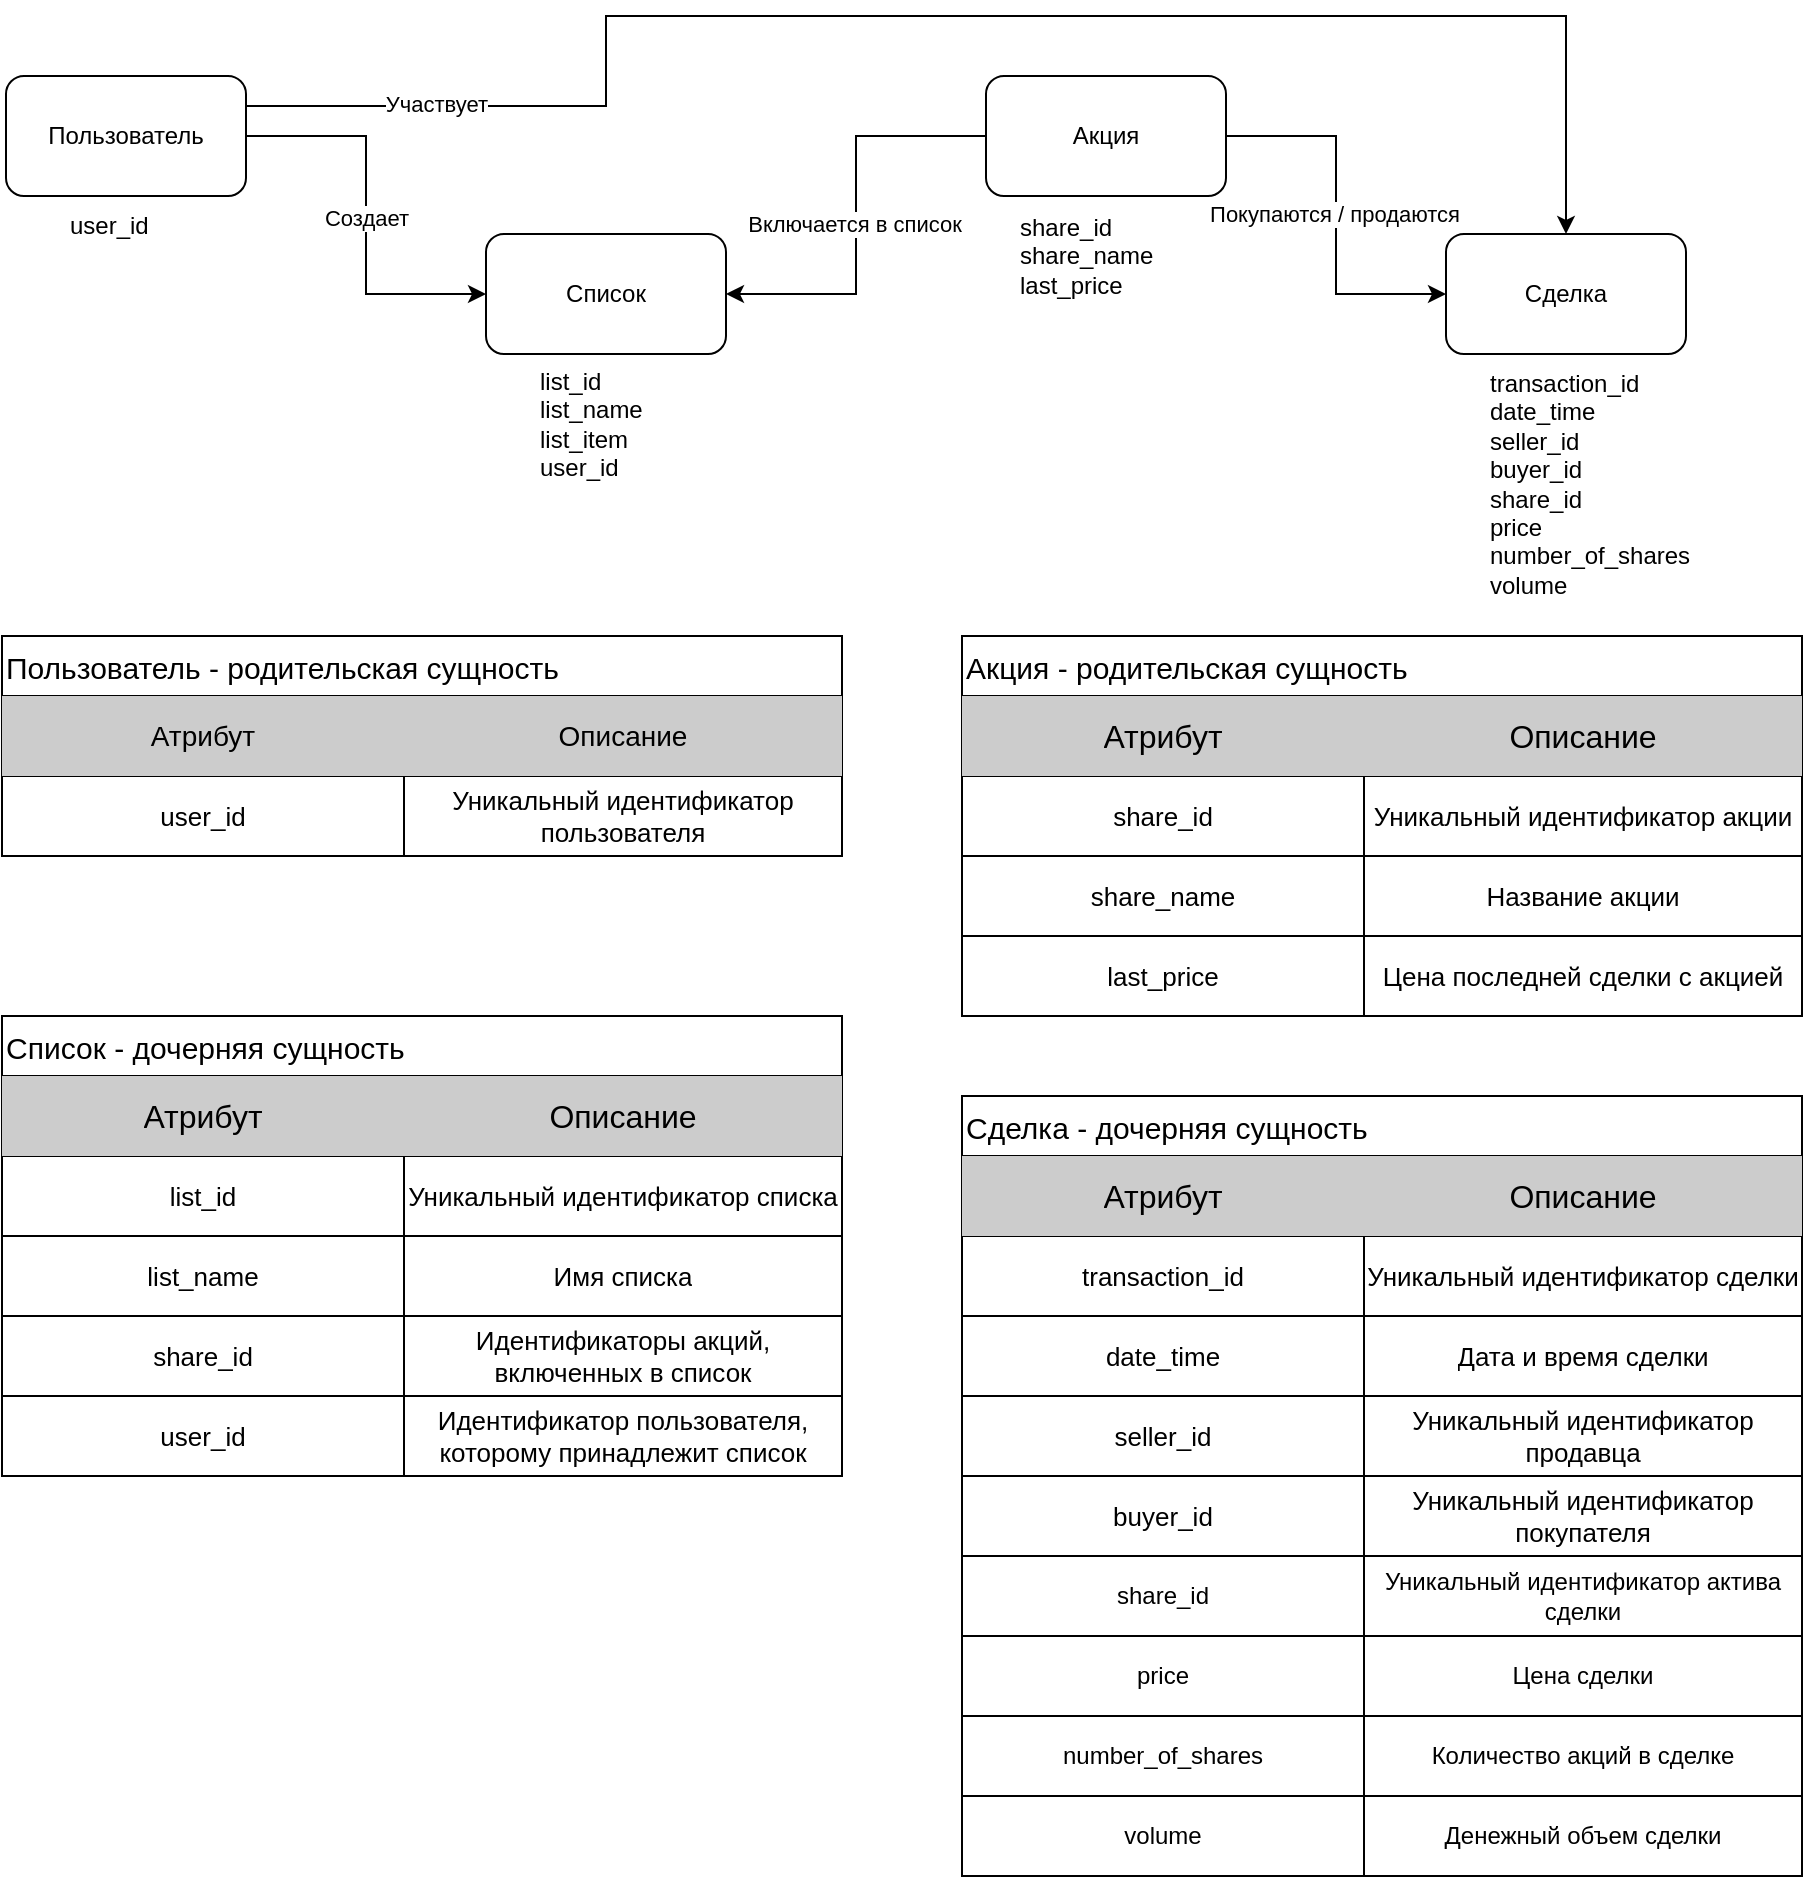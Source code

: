 <mxfile version="24.8.3">
  <diagram name="Страница — 1" id="YbbHAE8J195UFDHrGTiC">
    <mxGraphModel dx="926" dy="533" grid="1" gridSize="10" guides="1" tooltips="1" connect="1" arrows="1" fold="1" page="1" pageScale="1" pageWidth="827" pageHeight="1169" math="0" shadow="0">
      <root>
        <mxCell id="0" />
        <mxCell id="1" parent="0" />
        <mxCell id="F27iOUZIT30cQbde1KCi-5" style="edgeStyle=orthogonalEdgeStyle;rounded=0;orthogonalLoop=1;jettySize=auto;html=1;exitX=1;exitY=0.5;exitDx=0;exitDy=0;entryX=0;entryY=0.5;entryDx=0;entryDy=0;" edge="1" parent="1" source="F27iOUZIT30cQbde1KCi-1" target="F27iOUZIT30cQbde1KCi-2">
          <mxGeometry relative="1" as="geometry" />
        </mxCell>
        <mxCell id="F27iOUZIT30cQbde1KCi-12" value="Создает" style="edgeLabel;html=1;align=center;verticalAlign=middle;resizable=0;points=[];" vertex="1" connectable="0" parent="F27iOUZIT30cQbde1KCi-5">
          <mxGeometry x="0.013" relative="1" as="geometry">
            <mxPoint as="offset" />
          </mxGeometry>
        </mxCell>
        <mxCell id="F27iOUZIT30cQbde1KCi-14" style="edgeStyle=orthogonalEdgeStyle;rounded=0;orthogonalLoop=1;jettySize=auto;html=1;exitX=1;exitY=0.25;exitDx=0;exitDy=0;entryX=0.5;entryY=0;entryDx=0;entryDy=0;" edge="1" parent="1" source="F27iOUZIT30cQbde1KCi-1" target="F27iOUZIT30cQbde1KCi-4">
          <mxGeometry relative="1" as="geometry">
            <Array as="points">
              <mxPoint x="392" y="75" />
              <mxPoint x="392" y="30" />
              <mxPoint x="872" y="30" />
            </Array>
          </mxGeometry>
        </mxCell>
        <mxCell id="F27iOUZIT30cQbde1KCi-15" value="Участвует" style="edgeLabel;html=1;align=center;verticalAlign=middle;resizable=0;points=[];" vertex="1" connectable="0" parent="F27iOUZIT30cQbde1KCi-14">
          <mxGeometry x="-0.775" y="-2" relative="1" as="geometry">
            <mxPoint x="3" y="-3" as="offset" />
          </mxGeometry>
        </mxCell>
        <mxCell id="F27iOUZIT30cQbde1KCi-1" value="Пользователь" style="rounded=1;whiteSpace=wrap;html=1;" vertex="1" parent="1">
          <mxGeometry x="92" y="60" width="120" height="60" as="geometry" />
        </mxCell>
        <mxCell id="F27iOUZIT30cQbde1KCi-6" style="edgeStyle=orthogonalEdgeStyle;rounded=0;orthogonalLoop=1;jettySize=auto;html=1;exitX=1;exitY=0.5;exitDx=0;exitDy=0;entryX=0;entryY=0.5;entryDx=0;entryDy=0;endArrow=none;endFill=0;startArrow=classic;startFill=1;" edge="1" parent="1" source="F27iOUZIT30cQbde1KCi-2" target="F27iOUZIT30cQbde1KCi-3">
          <mxGeometry relative="1" as="geometry" />
        </mxCell>
        <mxCell id="F27iOUZIT30cQbde1KCi-13" value="Включается в список" style="edgeLabel;html=1;align=center;verticalAlign=middle;resizable=0;points=[];" vertex="1" connectable="0" parent="F27iOUZIT30cQbde1KCi-6">
          <mxGeometry x="-0.037" y="1" relative="1" as="geometry">
            <mxPoint as="offset" />
          </mxGeometry>
        </mxCell>
        <mxCell id="F27iOUZIT30cQbde1KCi-2" value="Список" style="rounded=1;whiteSpace=wrap;html=1;" vertex="1" parent="1">
          <mxGeometry x="332" y="139" width="120" height="60" as="geometry" />
        </mxCell>
        <mxCell id="F27iOUZIT30cQbde1KCi-7" style="edgeStyle=orthogonalEdgeStyle;rounded=0;orthogonalLoop=1;jettySize=auto;html=1;exitX=1;exitY=0.5;exitDx=0;exitDy=0;entryX=0;entryY=0.5;entryDx=0;entryDy=0;" edge="1" parent="1" source="F27iOUZIT30cQbde1KCi-3" target="F27iOUZIT30cQbde1KCi-4">
          <mxGeometry relative="1" as="geometry" />
        </mxCell>
        <mxCell id="F27iOUZIT30cQbde1KCi-16" value="Покупаются / продаются" style="edgeLabel;html=1;align=center;verticalAlign=middle;resizable=0;points=[];" vertex="1" connectable="0" parent="F27iOUZIT30cQbde1KCi-7">
          <mxGeometry x="-0.05" y="-3" relative="1" as="geometry">
            <mxPoint x="2" y="4" as="offset" />
          </mxGeometry>
        </mxCell>
        <mxCell id="F27iOUZIT30cQbde1KCi-3" value="Акция" style="rounded=1;whiteSpace=wrap;html=1;" vertex="1" parent="1">
          <mxGeometry x="582" y="60" width="120" height="60" as="geometry" />
        </mxCell>
        <mxCell id="F27iOUZIT30cQbde1KCi-4" value="Сделка" style="rounded=1;whiteSpace=wrap;html=1;" vertex="1" parent="1">
          <mxGeometry x="812" y="139" width="120" height="60" as="geometry" />
        </mxCell>
        <mxCell id="F27iOUZIT30cQbde1KCi-8" value="user_id" style="text;html=1;align=left;verticalAlign=middle;resizable=0;points=[];autosize=1;strokeColor=none;fillColor=none;" vertex="1" parent="1">
          <mxGeometry x="122" y="120" width="60" height="30" as="geometry" />
        </mxCell>
        <mxCell id="F27iOUZIT30cQbde1KCi-9" value="list_id&lt;div&gt;list_name&lt;/div&gt;&lt;div&gt;list_item&lt;/div&gt;&lt;div&gt;user_id&lt;/div&gt;" style="text;html=1;align=left;verticalAlign=middle;resizable=0;points=[];autosize=1;strokeColor=none;fillColor=none;" vertex="1" parent="1">
          <mxGeometry x="357" y="199" width="70" height="70" as="geometry" />
        </mxCell>
        <mxCell id="F27iOUZIT30cQbde1KCi-10" value="transaction_id&lt;div&gt;date_time&lt;div&gt;seller_id&lt;div&gt;buyer&lt;span style=&quot;background-color: initial;&quot;&gt;_id&lt;/span&gt;&lt;/div&gt;&lt;div&gt;share_id&lt;/div&gt;&lt;div&gt;price&lt;/div&gt;&lt;/div&gt;&lt;div&gt;number_of_shares&lt;/div&gt;&lt;div&gt;volume&lt;/div&gt;&lt;/div&gt;" style="text;html=1;align=left;verticalAlign=middle;resizable=0;points=[];autosize=1;strokeColor=none;fillColor=none;" vertex="1" parent="1">
          <mxGeometry x="832" y="199" width="120" height="130" as="geometry" />
        </mxCell>
        <mxCell id="F27iOUZIT30cQbde1KCi-11" value="share_id&lt;div&gt;share_name&lt;br&gt;&lt;div&gt;last_price&lt;/div&gt;&lt;/div&gt;" style="text;html=1;align=left;verticalAlign=middle;resizable=0;points=[];autosize=1;strokeColor=none;fillColor=none;" vertex="1" parent="1">
          <mxGeometry x="597" y="120" width="90" height="60" as="geometry" />
        </mxCell>
        <mxCell id="F27iOUZIT30cQbde1KCi-17" value="Пользователь - родительская сущность" style="shape=table;startSize=30;container=1;collapsible=0;childLayout=tableLayout;strokeColor=default;fontSize=15;align=left;" vertex="1" parent="1">
          <mxGeometry x="90" y="340" width="420" height="110" as="geometry" />
        </mxCell>
        <mxCell id="F27iOUZIT30cQbde1KCi-18" value="" style="shape=tableRow;horizontal=0;startSize=0;swimlaneHead=0;swimlaneBody=0;strokeColor=inherit;top=0;left=0;bottom=0;right=0;collapsible=0;dropTarget=0;fillColor=none;points=[[0,0.5],[1,0.5]];portConstraint=eastwest;fontSize=16;" vertex="1" parent="F27iOUZIT30cQbde1KCi-17">
          <mxGeometry y="30" width="420" height="40" as="geometry" />
        </mxCell>
        <mxCell id="F27iOUZIT30cQbde1KCi-19" value="Атрибут" style="shape=partialRectangle;html=1;whiteSpace=wrap;connectable=0;strokeColor=inherit;overflow=hidden;fillColor=#CCCCCC;top=0;left=0;bottom=0;right=0;pointerEvents=1;fontSize=14;" vertex="1" parent="F27iOUZIT30cQbde1KCi-18">
          <mxGeometry width="201" height="40" as="geometry">
            <mxRectangle width="201" height="40" as="alternateBounds" />
          </mxGeometry>
        </mxCell>
        <mxCell id="F27iOUZIT30cQbde1KCi-21" value="Описание" style="shape=partialRectangle;html=1;whiteSpace=wrap;connectable=0;strokeColor=inherit;overflow=hidden;fillColor=#CCCCCC;top=0;left=0;bottom=0;right=0;pointerEvents=1;fontSize=14;" vertex="1" parent="F27iOUZIT30cQbde1KCi-18">
          <mxGeometry x="201" width="219" height="40" as="geometry">
            <mxRectangle width="219" height="40" as="alternateBounds" />
          </mxGeometry>
        </mxCell>
        <mxCell id="F27iOUZIT30cQbde1KCi-22" value="" style="shape=tableRow;horizontal=0;startSize=0;swimlaneHead=0;swimlaneBody=0;strokeColor=inherit;top=0;left=0;bottom=0;right=0;collapsible=0;dropTarget=0;fillColor=none;points=[[0,0.5],[1,0.5]];portConstraint=eastwest;fontSize=16;" vertex="1" parent="F27iOUZIT30cQbde1KCi-17">
          <mxGeometry y="70" width="420" height="40" as="geometry" />
        </mxCell>
        <mxCell id="F27iOUZIT30cQbde1KCi-23" value="&lt;span style=&quot;font-size: 13px; text-align: left; text-wrap-mode: nowrap;&quot;&gt;user_id&lt;/span&gt;" style="shape=partialRectangle;html=1;whiteSpace=wrap;connectable=0;strokeColor=inherit;overflow=hidden;fillColor=none;top=0;left=0;bottom=0;right=0;pointerEvents=1;fontSize=13;" vertex="1" parent="F27iOUZIT30cQbde1KCi-22">
          <mxGeometry width="201" height="40" as="geometry">
            <mxRectangle width="201" height="40" as="alternateBounds" />
          </mxGeometry>
        </mxCell>
        <mxCell id="F27iOUZIT30cQbde1KCi-25" value="Уникальный идентификатор пользователя" style="shape=partialRectangle;html=1;whiteSpace=wrap;connectable=0;strokeColor=inherit;overflow=hidden;fillColor=none;top=0;left=0;bottom=0;right=0;pointerEvents=1;fontSize=13;" vertex="1" parent="F27iOUZIT30cQbde1KCi-22">
          <mxGeometry x="201" width="219" height="40" as="geometry">
            <mxRectangle width="219" height="40" as="alternateBounds" />
          </mxGeometry>
        </mxCell>
        <mxCell id="F27iOUZIT30cQbde1KCi-30" value="Список - дочерняя сущность" style="shape=table;startSize=30;container=1;collapsible=0;childLayout=tableLayout;strokeColor=default;fontSize=15;align=left;" vertex="1" parent="1">
          <mxGeometry x="90" y="530" width="420" height="230" as="geometry" />
        </mxCell>
        <mxCell id="F27iOUZIT30cQbde1KCi-31" value="" style="shape=tableRow;horizontal=0;startSize=0;swimlaneHead=0;swimlaneBody=0;strokeColor=inherit;top=0;left=0;bottom=0;right=0;collapsible=0;dropTarget=0;fillColor=none;points=[[0,0.5],[1,0.5]];portConstraint=eastwest;fontSize=14;" vertex="1" parent="F27iOUZIT30cQbde1KCi-30">
          <mxGeometry y="30" width="420" height="40" as="geometry" />
        </mxCell>
        <mxCell id="F27iOUZIT30cQbde1KCi-32" value="Атрибут" style="shape=partialRectangle;html=1;whiteSpace=wrap;connectable=0;strokeColor=inherit;overflow=hidden;fillColor=#CCCCCC;top=0;left=0;bottom=0;right=0;pointerEvents=1;fontSize=16;" vertex="1" parent="F27iOUZIT30cQbde1KCi-31">
          <mxGeometry width="201" height="40" as="geometry">
            <mxRectangle width="201" height="40" as="alternateBounds" />
          </mxGeometry>
        </mxCell>
        <mxCell id="F27iOUZIT30cQbde1KCi-33" value="Описание" style="shape=partialRectangle;html=1;whiteSpace=wrap;connectable=0;strokeColor=inherit;overflow=hidden;fillColor=#CCCCCC;top=0;left=0;bottom=0;right=0;pointerEvents=1;fontSize=16;" vertex="1" parent="F27iOUZIT30cQbde1KCi-31">
          <mxGeometry x="201" width="219" height="40" as="geometry">
            <mxRectangle width="219" height="40" as="alternateBounds" />
          </mxGeometry>
        </mxCell>
        <mxCell id="F27iOUZIT30cQbde1KCi-34" value="" style="shape=tableRow;horizontal=0;startSize=0;swimlaneHead=0;swimlaneBody=0;strokeColor=inherit;top=0;left=0;bottom=0;right=0;collapsible=0;dropTarget=0;fillColor=none;points=[[0,0.5],[1,0.5]];portConstraint=eastwest;fontSize=16;" vertex="1" parent="F27iOUZIT30cQbde1KCi-30">
          <mxGeometry y="70" width="420" height="40" as="geometry" />
        </mxCell>
        <mxCell id="F27iOUZIT30cQbde1KCi-35" value="&lt;span style=&quot;font-size: 13px; text-align: left; text-wrap-mode: nowrap;&quot;&gt;list_id&lt;/span&gt;" style="shape=partialRectangle;html=1;whiteSpace=wrap;connectable=0;strokeColor=inherit;overflow=hidden;fillColor=none;top=0;left=0;bottom=0;right=0;pointerEvents=1;fontSize=13;" vertex="1" parent="F27iOUZIT30cQbde1KCi-34">
          <mxGeometry width="201" height="40" as="geometry">
            <mxRectangle width="201" height="40" as="alternateBounds" />
          </mxGeometry>
        </mxCell>
        <mxCell id="F27iOUZIT30cQbde1KCi-36" value="Уникальный идентификатор списка" style="shape=partialRectangle;html=1;whiteSpace=wrap;connectable=0;strokeColor=inherit;overflow=hidden;fillColor=none;top=0;left=0;bottom=0;right=0;pointerEvents=1;fontSize=13;" vertex="1" parent="F27iOUZIT30cQbde1KCi-34">
          <mxGeometry x="201" width="219" height="40" as="geometry">
            <mxRectangle width="219" height="40" as="alternateBounds" />
          </mxGeometry>
        </mxCell>
        <mxCell id="F27iOUZIT30cQbde1KCi-37" value="" style="shape=tableRow;horizontal=0;startSize=0;swimlaneHead=0;swimlaneBody=0;strokeColor=inherit;top=0;left=0;bottom=0;right=0;collapsible=0;dropTarget=0;fillColor=none;points=[[0,0.5],[1,0.5]];portConstraint=eastwest;fontSize=14;" vertex="1" parent="F27iOUZIT30cQbde1KCi-30">
          <mxGeometry y="110" width="420" height="40" as="geometry" />
        </mxCell>
        <mxCell id="F27iOUZIT30cQbde1KCi-38" value="&lt;span style=&quot;font-size: 13px; text-align: left; text-wrap-mode: nowrap;&quot;&gt;list_name&lt;/span&gt;" style="shape=partialRectangle;html=1;whiteSpace=wrap;connectable=0;strokeColor=inherit;overflow=hidden;fillColor=none;top=0;left=0;bottom=0;right=0;pointerEvents=1;fontSize=13;" vertex="1" parent="F27iOUZIT30cQbde1KCi-37">
          <mxGeometry width="201" height="40" as="geometry">
            <mxRectangle width="201" height="40" as="alternateBounds" />
          </mxGeometry>
        </mxCell>
        <mxCell id="F27iOUZIT30cQbde1KCi-39" value="Имя списка" style="shape=partialRectangle;html=1;whiteSpace=wrap;connectable=0;strokeColor=inherit;overflow=hidden;fillColor=none;top=0;left=0;bottom=0;right=0;pointerEvents=1;fontSize=13;" vertex="1" parent="F27iOUZIT30cQbde1KCi-37">
          <mxGeometry x="201" width="219" height="40" as="geometry">
            <mxRectangle width="219" height="40" as="alternateBounds" />
          </mxGeometry>
        </mxCell>
        <mxCell id="F27iOUZIT30cQbde1KCi-40" style="shape=tableRow;horizontal=0;startSize=0;swimlaneHead=0;swimlaneBody=0;strokeColor=inherit;top=0;left=0;bottom=0;right=0;collapsible=0;dropTarget=0;fillColor=none;points=[[0,0.5],[1,0.5]];portConstraint=eastwest;fontSize=14;" vertex="1" parent="F27iOUZIT30cQbde1KCi-30">
          <mxGeometry y="150" width="420" height="40" as="geometry" />
        </mxCell>
        <mxCell id="F27iOUZIT30cQbde1KCi-41" value="&lt;span style=&quot;font-size: 13px; text-align: left; text-wrap-mode: nowrap;&quot;&gt;share_id&lt;/span&gt;" style="shape=partialRectangle;html=1;whiteSpace=wrap;connectable=0;strokeColor=inherit;overflow=hidden;fillColor=none;top=0;left=0;bottom=0;right=0;pointerEvents=1;fontSize=13;" vertex="1" parent="F27iOUZIT30cQbde1KCi-40">
          <mxGeometry width="201" height="40" as="geometry">
            <mxRectangle width="201" height="40" as="alternateBounds" />
          </mxGeometry>
        </mxCell>
        <mxCell id="F27iOUZIT30cQbde1KCi-42" value="&lt;span style=&quot;font-size: 13px;&quot;&gt;Идентификаторы акций, включенных в список&lt;/span&gt;" style="shape=partialRectangle;html=1;whiteSpace=wrap;connectable=0;strokeColor=inherit;overflow=hidden;fillColor=none;top=0;left=0;bottom=0;right=0;pointerEvents=1;fontSize=13;" vertex="1" parent="F27iOUZIT30cQbde1KCi-40">
          <mxGeometry x="201" width="219" height="40" as="geometry">
            <mxRectangle width="219" height="40" as="alternateBounds" />
          </mxGeometry>
        </mxCell>
        <mxCell id="F27iOUZIT30cQbde1KCi-43" style="shape=tableRow;horizontal=0;startSize=0;swimlaneHead=0;swimlaneBody=0;strokeColor=inherit;top=0;left=0;bottom=0;right=0;collapsible=0;dropTarget=0;fillColor=none;points=[[0,0.5],[1,0.5]];portConstraint=eastwest;fontSize=14;" vertex="1" parent="F27iOUZIT30cQbde1KCi-30">
          <mxGeometry y="190" width="420" height="40" as="geometry" />
        </mxCell>
        <mxCell id="F27iOUZIT30cQbde1KCi-44" value="&lt;span style=&quot;font-size: 13px; text-align: left; text-wrap-mode: nowrap;&quot;&gt;user_id&lt;/span&gt;" style="shape=partialRectangle;html=1;whiteSpace=wrap;connectable=0;strokeColor=inherit;overflow=hidden;fillColor=none;top=0;left=0;bottom=0;right=0;pointerEvents=1;fontSize=13;" vertex="1" parent="F27iOUZIT30cQbde1KCi-43">
          <mxGeometry width="201" height="40" as="geometry">
            <mxRectangle width="201" height="40" as="alternateBounds" />
          </mxGeometry>
        </mxCell>
        <mxCell id="F27iOUZIT30cQbde1KCi-45" value="&lt;span style=&quot;font-size: 13px;&quot;&gt;Идентификатор пользователя, которому принадлежит список&lt;/span&gt;" style="shape=partialRectangle;html=1;whiteSpace=wrap;connectable=0;strokeColor=inherit;overflow=hidden;fillColor=none;top=0;left=0;bottom=0;right=0;pointerEvents=1;fontSize=13;" vertex="1" parent="F27iOUZIT30cQbde1KCi-43">
          <mxGeometry x="201" width="219" height="40" as="geometry">
            <mxRectangle width="219" height="40" as="alternateBounds" />
          </mxGeometry>
        </mxCell>
        <mxCell id="F27iOUZIT30cQbde1KCi-46" value="Акция - родительская сущность" style="shape=table;startSize=30;container=1;collapsible=0;childLayout=tableLayout;strokeColor=default;fontSize=15;align=left;" vertex="1" parent="1">
          <mxGeometry x="570" y="340" width="420" height="190" as="geometry" />
        </mxCell>
        <mxCell id="F27iOUZIT30cQbde1KCi-47" value="" style="shape=tableRow;horizontal=0;startSize=0;swimlaneHead=0;swimlaneBody=0;strokeColor=inherit;top=0;left=0;bottom=0;right=0;collapsible=0;dropTarget=0;fillColor=none;points=[[0,0.5],[1,0.5]];portConstraint=eastwest;fontSize=14;" vertex="1" parent="F27iOUZIT30cQbde1KCi-46">
          <mxGeometry y="30" width="420" height="40" as="geometry" />
        </mxCell>
        <mxCell id="F27iOUZIT30cQbde1KCi-48" value="Атрибут" style="shape=partialRectangle;html=1;whiteSpace=wrap;connectable=0;strokeColor=inherit;overflow=hidden;fillColor=#CCCCCC;top=0;left=0;bottom=0;right=0;pointerEvents=1;fontSize=16;" vertex="1" parent="F27iOUZIT30cQbde1KCi-47">
          <mxGeometry width="201" height="40" as="geometry">
            <mxRectangle width="201" height="40" as="alternateBounds" />
          </mxGeometry>
        </mxCell>
        <mxCell id="F27iOUZIT30cQbde1KCi-49" value="Описание" style="shape=partialRectangle;html=1;whiteSpace=wrap;connectable=0;strokeColor=inherit;overflow=hidden;fillColor=#CCCCCC;top=0;left=0;bottom=0;right=0;pointerEvents=1;fontSize=16;" vertex="1" parent="F27iOUZIT30cQbde1KCi-47">
          <mxGeometry x="201" width="219" height="40" as="geometry">
            <mxRectangle width="219" height="40" as="alternateBounds" />
          </mxGeometry>
        </mxCell>
        <mxCell id="F27iOUZIT30cQbde1KCi-50" value="" style="shape=tableRow;horizontal=0;startSize=0;swimlaneHead=0;swimlaneBody=0;strokeColor=inherit;top=0;left=0;bottom=0;right=0;collapsible=0;dropTarget=0;fillColor=none;points=[[0,0.5],[1,0.5]];portConstraint=eastwest;fontSize=16;" vertex="1" parent="F27iOUZIT30cQbde1KCi-46">
          <mxGeometry y="70" width="420" height="40" as="geometry" />
        </mxCell>
        <mxCell id="F27iOUZIT30cQbde1KCi-51" value="&lt;span style=&quot;font-size: 13px; text-align: left; text-wrap-mode: nowrap;&quot;&gt;share_id&lt;/span&gt;" style="shape=partialRectangle;html=1;whiteSpace=wrap;connectable=0;strokeColor=inherit;overflow=hidden;fillColor=none;top=0;left=0;bottom=0;right=0;pointerEvents=1;fontSize=13;" vertex="1" parent="F27iOUZIT30cQbde1KCi-50">
          <mxGeometry width="201" height="40" as="geometry">
            <mxRectangle width="201" height="40" as="alternateBounds" />
          </mxGeometry>
        </mxCell>
        <mxCell id="F27iOUZIT30cQbde1KCi-52" value="Уникальный идентификатор акции" style="shape=partialRectangle;html=1;whiteSpace=wrap;connectable=0;strokeColor=inherit;overflow=hidden;fillColor=none;top=0;left=0;bottom=0;right=0;pointerEvents=1;fontSize=13;" vertex="1" parent="F27iOUZIT30cQbde1KCi-50">
          <mxGeometry x="201" width="219" height="40" as="geometry">
            <mxRectangle width="219" height="40" as="alternateBounds" />
          </mxGeometry>
        </mxCell>
        <mxCell id="F27iOUZIT30cQbde1KCi-53" value="" style="shape=tableRow;horizontal=0;startSize=0;swimlaneHead=0;swimlaneBody=0;strokeColor=inherit;top=0;left=0;bottom=0;right=0;collapsible=0;dropTarget=0;fillColor=none;points=[[0,0.5],[1,0.5]];portConstraint=eastwest;fontSize=14;" vertex="1" parent="F27iOUZIT30cQbde1KCi-46">
          <mxGeometry y="110" width="420" height="40" as="geometry" />
        </mxCell>
        <mxCell id="F27iOUZIT30cQbde1KCi-54" value="&lt;span style=&quot;font-size: 13px; text-align: left; text-wrap-mode: nowrap;&quot;&gt;share_name&lt;/span&gt;" style="shape=partialRectangle;html=1;whiteSpace=wrap;connectable=0;strokeColor=inherit;overflow=hidden;fillColor=none;top=0;left=0;bottom=0;right=0;pointerEvents=1;fontSize=13;" vertex="1" parent="F27iOUZIT30cQbde1KCi-53">
          <mxGeometry width="201" height="40" as="geometry">
            <mxRectangle width="201" height="40" as="alternateBounds" />
          </mxGeometry>
        </mxCell>
        <mxCell id="F27iOUZIT30cQbde1KCi-55" value="Название акции" style="shape=partialRectangle;html=1;whiteSpace=wrap;connectable=0;strokeColor=inherit;overflow=hidden;fillColor=none;top=0;left=0;bottom=0;right=0;pointerEvents=1;fontSize=13;" vertex="1" parent="F27iOUZIT30cQbde1KCi-53">
          <mxGeometry x="201" width="219" height="40" as="geometry">
            <mxRectangle width="219" height="40" as="alternateBounds" />
          </mxGeometry>
        </mxCell>
        <mxCell id="F27iOUZIT30cQbde1KCi-56" style="shape=tableRow;horizontal=0;startSize=0;swimlaneHead=0;swimlaneBody=0;strokeColor=inherit;top=0;left=0;bottom=0;right=0;collapsible=0;dropTarget=0;fillColor=none;points=[[0,0.5],[1,0.5]];portConstraint=eastwest;fontSize=14;" vertex="1" parent="F27iOUZIT30cQbde1KCi-46">
          <mxGeometry y="150" width="420" height="40" as="geometry" />
        </mxCell>
        <mxCell id="F27iOUZIT30cQbde1KCi-57" value="&lt;span style=&quot;font-size: 13px; text-align: left; text-wrap-mode: nowrap;&quot;&gt;last_price&lt;/span&gt;" style="shape=partialRectangle;html=1;whiteSpace=wrap;connectable=0;strokeColor=inherit;overflow=hidden;fillColor=none;top=0;left=0;bottom=0;right=0;pointerEvents=1;fontSize=13;" vertex="1" parent="F27iOUZIT30cQbde1KCi-56">
          <mxGeometry width="201" height="40" as="geometry">
            <mxRectangle width="201" height="40" as="alternateBounds" />
          </mxGeometry>
        </mxCell>
        <mxCell id="F27iOUZIT30cQbde1KCi-58" value="&lt;span style=&quot;font-size: 13px;&quot;&gt;Цена последней сделки с акцией&lt;/span&gt;" style="shape=partialRectangle;html=1;whiteSpace=wrap;connectable=0;strokeColor=inherit;overflow=hidden;fillColor=none;top=0;left=0;bottom=0;right=0;pointerEvents=1;fontSize=13;" vertex="1" parent="F27iOUZIT30cQbde1KCi-56">
          <mxGeometry x="201" width="219" height="40" as="geometry">
            <mxRectangle width="219" height="40" as="alternateBounds" />
          </mxGeometry>
        </mxCell>
        <mxCell id="F27iOUZIT30cQbde1KCi-62" value="Сделка - дочерняя сущность" style="shape=table;startSize=30;container=1;collapsible=0;childLayout=tableLayout;strokeColor=default;fontSize=15;align=left;" vertex="1" parent="1">
          <mxGeometry x="570" y="570" width="420" height="390" as="geometry" />
        </mxCell>
        <mxCell id="F27iOUZIT30cQbde1KCi-63" value="" style="shape=tableRow;horizontal=0;startSize=0;swimlaneHead=0;swimlaneBody=0;strokeColor=inherit;top=0;left=0;bottom=0;right=0;collapsible=0;dropTarget=0;fillColor=none;points=[[0,0.5],[1,0.5]];portConstraint=eastwest;fontSize=14;" vertex="1" parent="F27iOUZIT30cQbde1KCi-62">
          <mxGeometry y="30" width="420" height="40" as="geometry" />
        </mxCell>
        <mxCell id="F27iOUZIT30cQbde1KCi-64" value="Атрибут" style="shape=partialRectangle;html=1;whiteSpace=wrap;connectable=0;strokeColor=inherit;overflow=hidden;fillColor=#CCCCCC;top=0;left=0;bottom=0;right=0;pointerEvents=1;fontSize=16;" vertex="1" parent="F27iOUZIT30cQbde1KCi-63">
          <mxGeometry width="201" height="40" as="geometry">
            <mxRectangle width="201" height="40" as="alternateBounds" />
          </mxGeometry>
        </mxCell>
        <mxCell id="F27iOUZIT30cQbde1KCi-65" value="Описание" style="shape=partialRectangle;html=1;whiteSpace=wrap;connectable=0;strokeColor=inherit;overflow=hidden;fillColor=#CCCCCC;top=0;left=0;bottom=0;right=0;pointerEvents=1;fontSize=16;" vertex="1" parent="F27iOUZIT30cQbde1KCi-63">
          <mxGeometry x="201" width="219" height="40" as="geometry">
            <mxRectangle width="219" height="40" as="alternateBounds" />
          </mxGeometry>
        </mxCell>
        <mxCell id="F27iOUZIT30cQbde1KCi-66" value="" style="shape=tableRow;horizontal=0;startSize=0;swimlaneHead=0;swimlaneBody=0;strokeColor=inherit;top=0;left=0;bottom=0;right=0;collapsible=0;dropTarget=0;fillColor=none;points=[[0,0.5],[1,0.5]];portConstraint=eastwest;fontSize=16;" vertex="1" parent="F27iOUZIT30cQbde1KCi-62">
          <mxGeometry y="70" width="420" height="40" as="geometry" />
        </mxCell>
        <mxCell id="F27iOUZIT30cQbde1KCi-67" value="&lt;span style=&quot;font-size: 13px; text-align: left; text-wrap-mode: nowrap;&quot;&gt;transaction_id&lt;/span&gt;" style="shape=partialRectangle;html=1;whiteSpace=wrap;connectable=0;strokeColor=inherit;overflow=hidden;fillColor=none;top=0;left=0;bottom=0;right=0;pointerEvents=1;fontSize=13;" vertex="1" parent="F27iOUZIT30cQbde1KCi-66">
          <mxGeometry width="201" height="40" as="geometry">
            <mxRectangle width="201" height="40" as="alternateBounds" />
          </mxGeometry>
        </mxCell>
        <mxCell id="F27iOUZIT30cQbde1KCi-68" value="Уникальный идентификатор сделки" style="shape=partialRectangle;html=1;whiteSpace=wrap;connectable=0;strokeColor=inherit;overflow=hidden;fillColor=none;top=0;left=0;bottom=0;right=0;pointerEvents=1;fontSize=13;" vertex="1" parent="F27iOUZIT30cQbde1KCi-66">
          <mxGeometry x="201" width="219" height="40" as="geometry">
            <mxRectangle width="219" height="40" as="alternateBounds" />
          </mxGeometry>
        </mxCell>
        <mxCell id="F27iOUZIT30cQbde1KCi-69" value="" style="shape=tableRow;horizontal=0;startSize=0;swimlaneHead=0;swimlaneBody=0;strokeColor=inherit;top=0;left=0;bottom=0;right=0;collapsible=0;dropTarget=0;fillColor=none;points=[[0,0.5],[1,0.5]];portConstraint=eastwest;fontSize=14;" vertex="1" parent="F27iOUZIT30cQbde1KCi-62">
          <mxGeometry y="110" width="420" height="40" as="geometry" />
        </mxCell>
        <mxCell id="F27iOUZIT30cQbde1KCi-70" value="&lt;span style=&quot;font-size: 13px; text-align: left; text-wrap-mode: nowrap;&quot;&gt;date_time&lt;/span&gt;" style="shape=partialRectangle;html=1;whiteSpace=wrap;connectable=0;strokeColor=inherit;overflow=hidden;fillColor=none;top=0;left=0;bottom=0;right=0;pointerEvents=1;fontSize=13;" vertex="1" parent="F27iOUZIT30cQbde1KCi-69">
          <mxGeometry width="201" height="40" as="geometry">
            <mxRectangle width="201" height="40" as="alternateBounds" />
          </mxGeometry>
        </mxCell>
        <mxCell id="F27iOUZIT30cQbde1KCi-71" value="Дата и время сделки" style="shape=partialRectangle;html=1;whiteSpace=wrap;connectable=0;strokeColor=inherit;overflow=hidden;fillColor=none;top=0;left=0;bottom=0;right=0;pointerEvents=1;fontSize=13;" vertex="1" parent="F27iOUZIT30cQbde1KCi-69">
          <mxGeometry x="201" width="219" height="40" as="geometry">
            <mxRectangle width="219" height="40" as="alternateBounds" />
          </mxGeometry>
        </mxCell>
        <mxCell id="F27iOUZIT30cQbde1KCi-72" style="shape=tableRow;horizontal=0;startSize=0;swimlaneHead=0;swimlaneBody=0;strokeColor=inherit;top=0;left=0;bottom=0;right=0;collapsible=0;dropTarget=0;fillColor=none;points=[[0,0.5],[1,0.5]];portConstraint=eastwest;fontSize=14;" vertex="1" parent="F27iOUZIT30cQbde1KCi-62">
          <mxGeometry y="150" width="420" height="40" as="geometry" />
        </mxCell>
        <mxCell id="F27iOUZIT30cQbde1KCi-73" value="&lt;span style=&quot;font-size: 13px; text-align: left; text-wrap-mode: nowrap;&quot;&gt;seller&lt;/span&gt;&lt;span style=&quot;font-size: 13px; text-align: left; text-wrap-mode: nowrap;&quot;&gt;_id&lt;/span&gt;" style="shape=partialRectangle;html=1;whiteSpace=wrap;connectable=0;strokeColor=inherit;overflow=hidden;fillColor=none;top=0;left=0;bottom=0;right=0;pointerEvents=1;fontSize=13;" vertex="1" parent="F27iOUZIT30cQbde1KCi-72">
          <mxGeometry width="201" height="40" as="geometry">
            <mxRectangle width="201" height="40" as="alternateBounds" />
          </mxGeometry>
        </mxCell>
        <mxCell id="F27iOUZIT30cQbde1KCi-74" value="&lt;span style=&quot;font-size: 13px;&quot;&gt;Уникальный идентификатор продавца&lt;/span&gt;" style="shape=partialRectangle;html=1;whiteSpace=wrap;connectable=0;strokeColor=inherit;overflow=hidden;fillColor=none;top=0;left=0;bottom=0;right=0;pointerEvents=1;fontSize=13;" vertex="1" parent="F27iOUZIT30cQbde1KCi-72">
          <mxGeometry x="201" width="219" height="40" as="geometry">
            <mxRectangle width="219" height="40" as="alternateBounds" />
          </mxGeometry>
        </mxCell>
        <mxCell id="F27iOUZIT30cQbde1KCi-75" style="shape=tableRow;horizontal=0;startSize=0;swimlaneHead=0;swimlaneBody=0;strokeColor=inherit;top=0;left=0;bottom=0;right=0;collapsible=0;dropTarget=0;fillColor=none;points=[[0,0.5],[1,0.5]];portConstraint=eastwest;fontSize=14;" vertex="1" parent="F27iOUZIT30cQbde1KCi-62">
          <mxGeometry y="190" width="420" height="40" as="geometry" />
        </mxCell>
        <mxCell id="F27iOUZIT30cQbde1KCi-76" value="&lt;span style=&quot;font-size: 13px; text-align: left; text-wrap-mode: nowrap;&quot;&gt;buyer&lt;/span&gt;&lt;span style=&quot;font-size: 13px; text-align: left; text-wrap-mode: nowrap;&quot;&gt;_id&lt;/span&gt;" style="shape=partialRectangle;html=1;whiteSpace=wrap;connectable=0;strokeColor=inherit;overflow=hidden;fillColor=none;top=0;left=0;bottom=0;right=0;pointerEvents=1;fontSize=13;" vertex="1" parent="F27iOUZIT30cQbde1KCi-75">
          <mxGeometry width="201" height="40" as="geometry">
            <mxRectangle width="201" height="40" as="alternateBounds" />
          </mxGeometry>
        </mxCell>
        <mxCell id="F27iOUZIT30cQbde1KCi-77" value="&lt;span style=&quot;font-size: 13px;&quot;&gt;Уникальный идентификатор покупателя&lt;/span&gt;" style="shape=partialRectangle;html=1;whiteSpace=wrap;connectable=0;strokeColor=inherit;overflow=hidden;fillColor=none;top=0;left=0;bottom=0;right=0;pointerEvents=1;fontSize=13;" vertex="1" parent="F27iOUZIT30cQbde1KCi-75">
          <mxGeometry x="201" width="219" height="40" as="geometry">
            <mxRectangle width="219" height="40" as="alternateBounds" />
          </mxGeometry>
        </mxCell>
        <mxCell id="F27iOUZIT30cQbde1KCi-78" style="shape=tableRow;horizontal=0;startSize=0;swimlaneHead=0;swimlaneBody=0;strokeColor=inherit;top=0;left=0;bottom=0;right=0;collapsible=0;dropTarget=0;fillColor=none;points=[[0,0.5],[1,0.5]];portConstraint=eastwest;fontSize=14;" vertex="1" parent="F27iOUZIT30cQbde1KCi-62">
          <mxGeometry y="230" width="420" height="40" as="geometry" />
        </mxCell>
        <mxCell id="F27iOUZIT30cQbde1KCi-79" value="&lt;span style=&quot;font-size: 12px; text-align: left; text-wrap-mode: nowrap;&quot;&gt;share_id&lt;/span&gt;" style="shape=partialRectangle;html=1;whiteSpace=wrap;connectable=0;strokeColor=inherit;overflow=hidden;fillColor=none;top=0;left=0;bottom=0;right=0;pointerEvents=1;fontSize=12;" vertex="1" parent="F27iOUZIT30cQbde1KCi-78">
          <mxGeometry width="201" height="40" as="geometry">
            <mxRectangle width="201" height="40" as="alternateBounds" />
          </mxGeometry>
        </mxCell>
        <mxCell id="F27iOUZIT30cQbde1KCi-80" value="&lt;span style=&quot;font-size: 12px;&quot;&gt;Уникальный идентификатор актива сделки&lt;/span&gt;" style="shape=partialRectangle;html=1;whiteSpace=wrap;connectable=0;strokeColor=inherit;overflow=hidden;fillColor=none;top=0;left=0;bottom=0;right=0;pointerEvents=1;fontSize=12;" vertex="1" parent="F27iOUZIT30cQbde1KCi-78">
          <mxGeometry x="201" width="219" height="40" as="geometry">
            <mxRectangle width="219" height="40" as="alternateBounds" />
          </mxGeometry>
        </mxCell>
        <mxCell id="F27iOUZIT30cQbde1KCi-81" style="shape=tableRow;horizontal=0;startSize=0;swimlaneHead=0;swimlaneBody=0;strokeColor=inherit;top=0;left=0;bottom=0;right=0;collapsible=0;dropTarget=0;fillColor=none;points=[[0,0.5],[1,0.5]];portConstraint=eastwest;fontSize=14;" vertex="1" parent="F27iOUZIT30cQbde1KCi-62">
          <mxGeometry y="270" width="420" height="40" as="geometry" />
        </mxCell>
        <mxCell id="F27iOUZIT30cQbde1KCi-82" value="&lt;span style=&quot;font-size: 12px; text-align: left; text-wrap-mode: nowrap;&quot;&gt;price&lt;/span&gt;" style="shape=partialRectangle;html=1;whiteSpace=wrap;connectable=0;strokeColor=inherit;overflow=hidden;fillColor=none;top=0;left=0;bottom=0;right=0;pointerEvents=1;fontSize=12;" vertex="1" parent="F27iOUZIT30cQbde1KCi-81">
          <mxGeometry width="201" height="40" as="geometry">
            <mxRectangle width="201" height="40" as="alternateBounds" />
          </mxGeometry>
        </mxCell>
        <mxCell id="F27iOUZIT30cQbde1KCi-83" value="Цена сделки" style="shape=partialRectangle;html=1;whiteSpace=wrap;connectable=0;strokeColor=inherit;overflow=hidden;fillColor=none;top=0;left=0;bottom=0;right=0;pointerEvents=1;fontSize=12;" vertex="1" parent="F27iOUZIT30cQbde1KCi-81">
          <mxGeometry x="201" width="219" height="40" as="geometry">
            <mxRectangle width="219" height="40" as="alternateBounds" />
          </mxGeometry>
        </mxCell>
        <mxCell id="F27iOUZIT30cQbde1KCi-84" style="shape=tableRow;horizontal=0;startSize=0;swimlaneHead=0;swimlaneBody=0;strokeColor=inherit;top=0;left=0;bottom=0;right=0;collapsible=0;dropTarget=0;fillColor=none;points=[[0,0.5],[1,0.5]];portConstraint=eastwest;fontSize=14;" vertex="1" parent="F27iOUZIT30cQbde1KCi-62">
          <mxGeometry y="310" width="420" height="40" as="geometry" />
        </mxCell>
        <mxCell id="F27iOUZIT30cQbde1KCi-85" value="&lt;span style=&quot;font-size: 12px; text-align: left; text-wrap-mode: nowrap;&quot;&gt;number_of_shares&lt;/span&gt;" style="shape=partialRectangle;html=1;whiteSpace=wrap;connectable=0;strokeColor=inherit;overflow=hidden;fillColor=none;top=0;left=0;bottom=0;right=0;pointerEvents=1;fontSize=12;" vertex="1" parent="F27iOUZIT30cQbde1KCi-84">
          <mxGeometry width="201" height="40" as="geometry">
            <mxRectangle width="201" height="40" as="alternateBounds" />
          </mxGeometry>
        </mxCell>
        <mxCell id="F27iOUZIT30cQbde1KCi-86" value="Количество акций в сделке" style="shape=partialRectangle;html=1;whiteSpace=wrap;connectable=0;strokeColor=inherit;overflow=hidden;fillColor=none;top=0;left=0;bottom=0;right=0;pointerEvents=1;fontSize=12;" vertex="1" parent="F27iOUZIT30cQbde1KCi-84">
          <mxGeometry x="201" width="219" height="40" as="geometry">
            <mxRectangle width="219" height="40" as="alternateBounds" />
          </mxGeometry>
        </mxCell>
        <mxCell id="F27iOUZIT30cQbde1KCi-87" style="shape=tableRow;horizontal=0;startSize=0;swimlaneHead=0;swimlaneBody=0;strokeColor=inherit;top=0;left=0;bottom=0;right=0;collapsible=0;dropTarget=0;fillColor=none;points=[[0,0.5],[1,0.5]];portConstraint=eastwest;fontSize=14;" vertex="1" parent="F27iOUZIT30cQbde1KCi-62">
          <mxGeometry y="350" width="420" height="40" as="geometry" />
        </mxCell>
        <mxCell id="F27iOUZIT30cQbde1KCi-88" value="&lt;span style=&quot;font-size: 12px; text-align: left; text-wrap-mode: nowrap;&quot;&gt;volume&lt;/span&gt;" style="shape=partialRectangle;html=1;whiteSpace=wrap;connectable=0;strokeColor=inherit;overflow=hidden;fillColor=none;top=0;left=0;bottom=0;right=0;pointerEvents=1;fontSize=12;" vertex="1" parent="F27iOUZIT30cQbde1KCi-87">
          <mxGeometry width="201" height="40" as="geometry">
            <mxRectangle width="201" height="40" as="alternateBounds" />
          </mxGeometry>
        </mxCell>
        <mxCell id="F27iOUZIT30cQbde1KCi-89" value="Денежный объем сделки" style="shape=partialRectangle;html=1;whiteSpace=wrap;connectable=0;strokeColor=inherit;overflow=hidden;fillColor=none;top=0;left=0;bottom=0;right=0;pointerEvents=1;fontSize=12;" vertex="1" parent="F27iOUZIT30cQbde1KCi-87">
          <mxGeometry x="201" width="219" height="40" as="geometry">
            <mxRectangle width="219" height="40" as="alternateBounds" />
          </mxGeometry>
        </mxCell>
      </root>
    </mxGraphModel>
  </diagram>
</mxfile>
